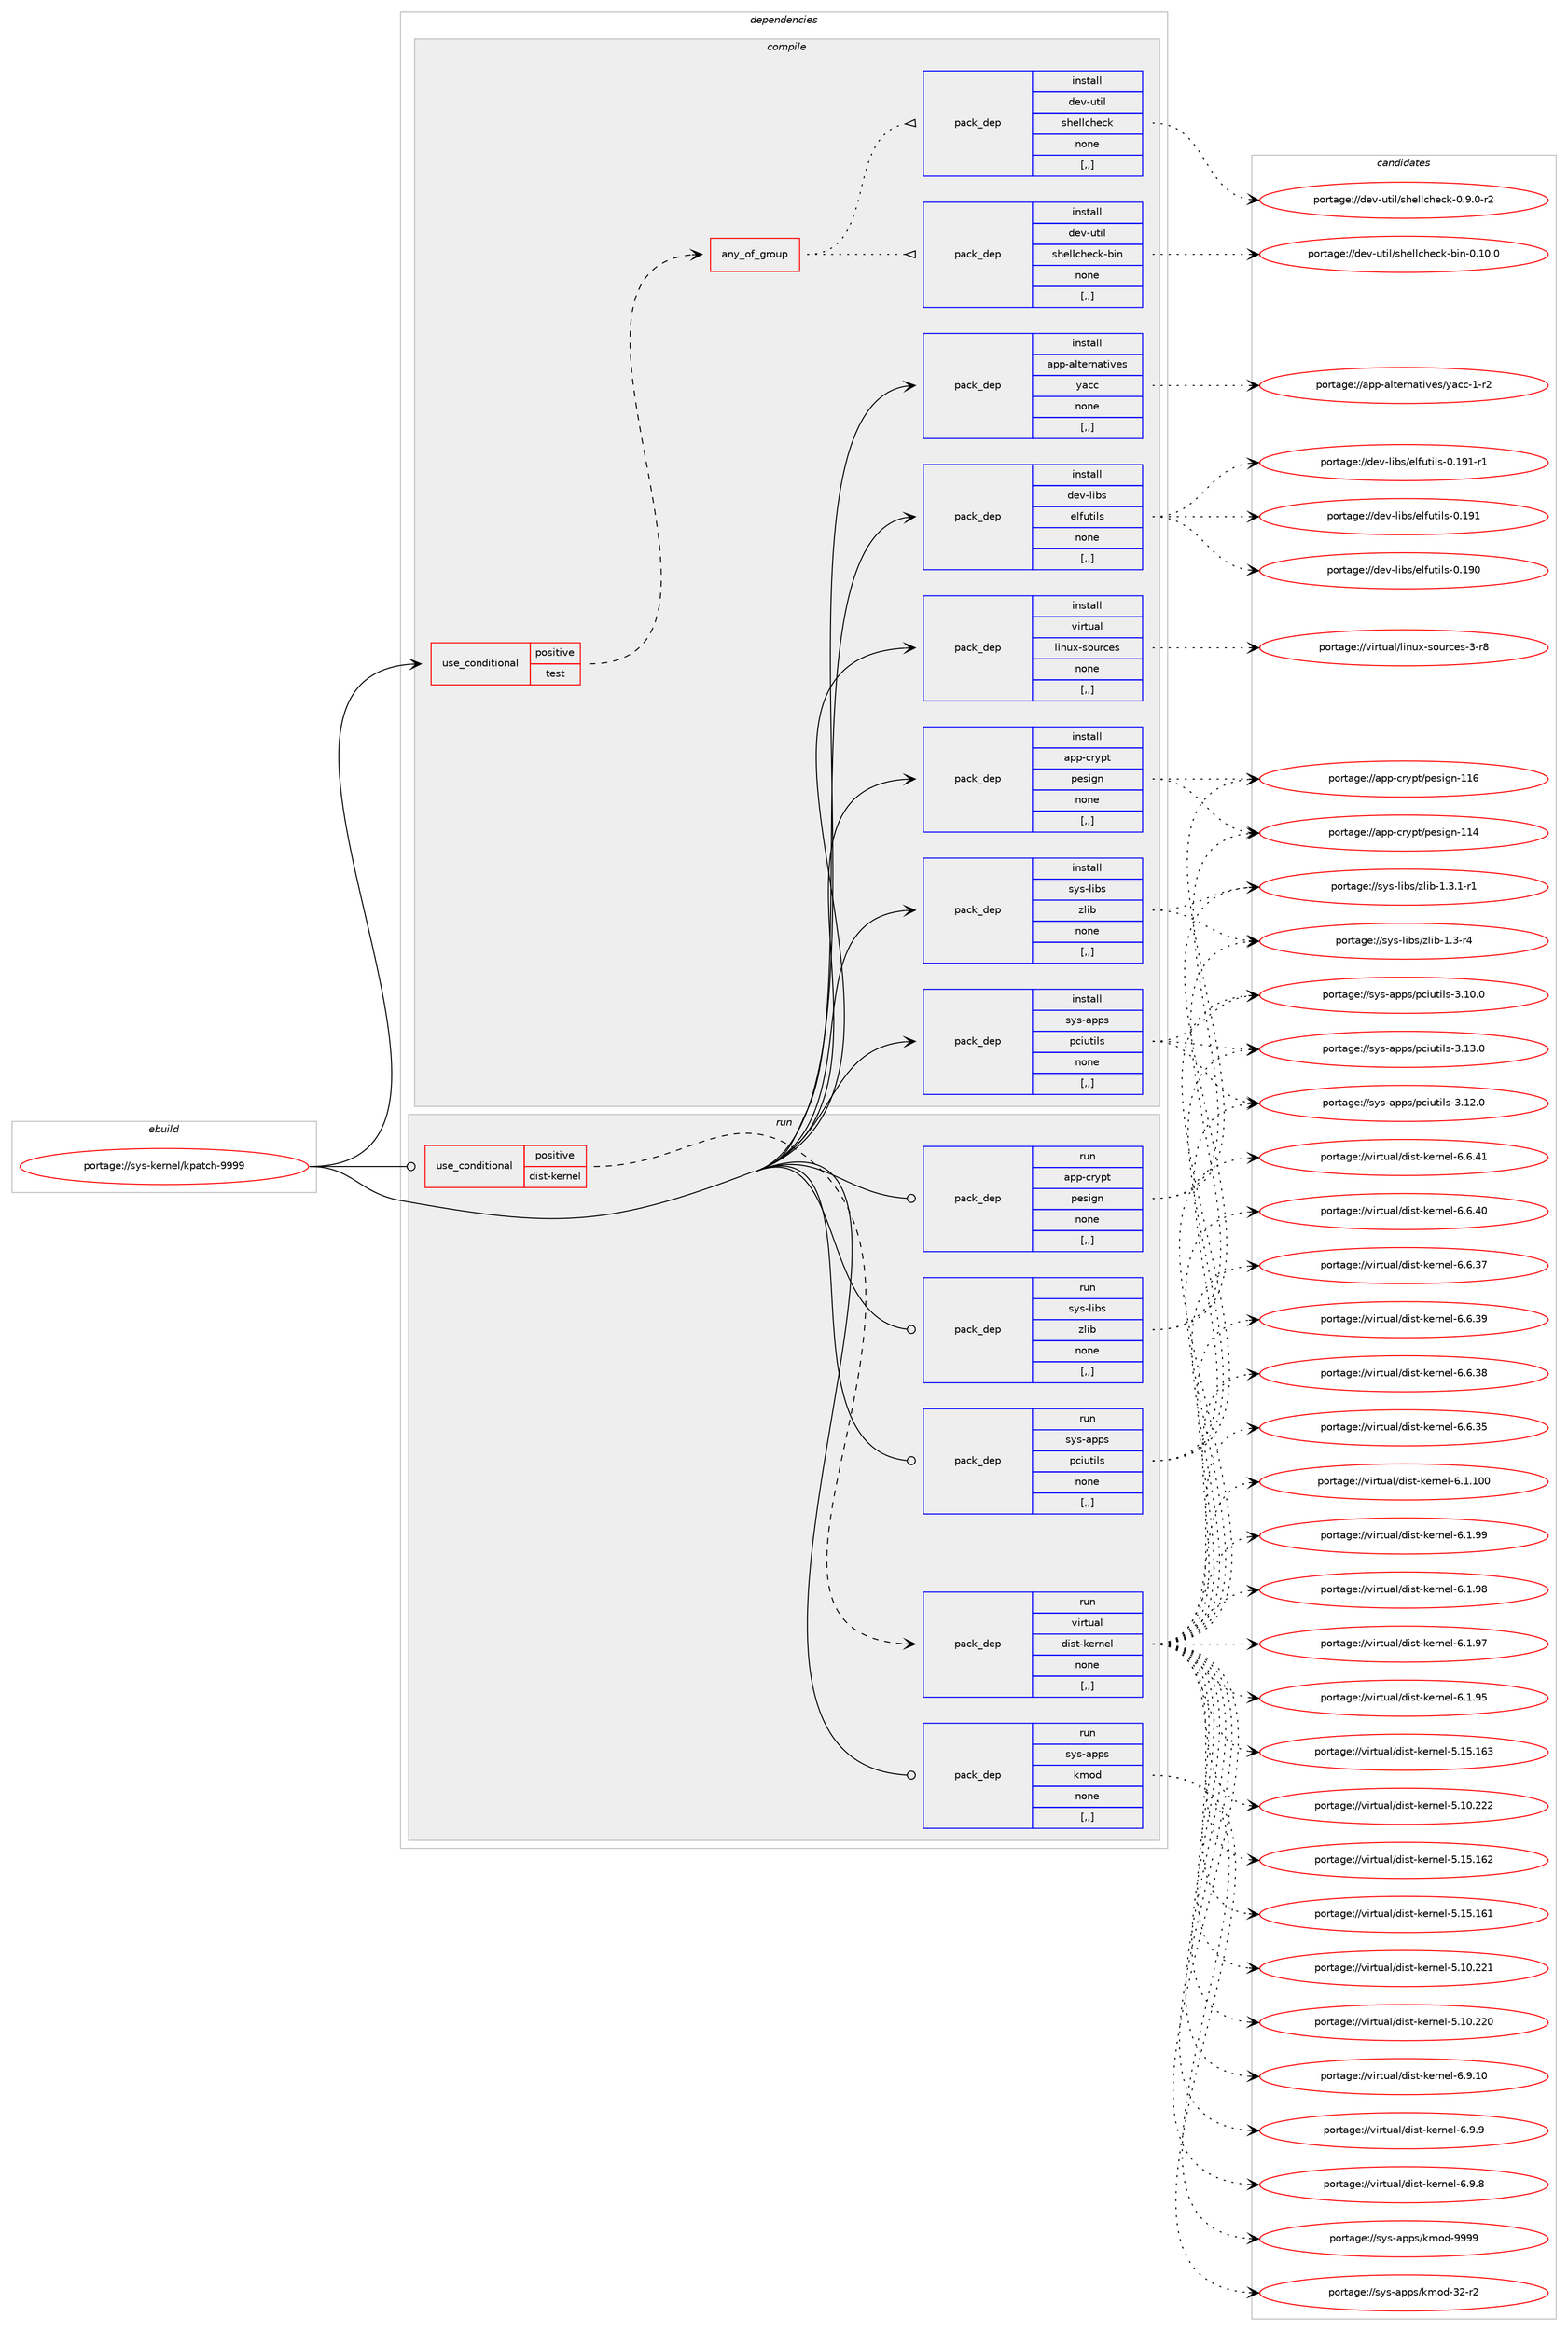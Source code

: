digraph prolog {

# *************
# Graph options
# *************

newrank=true;
concentrate=true;
compound=true;
graph [rankdir=LR,fontname=Helvetica,fontsize=10,ranksep=1.5];#, ranksep=2.5, nodesep=0.2];
edge  [arrowhead=vee];
node  [fontname=Helvetica,fontsize=10];

# **********
# The ebuild
# **********

subgraph cluster_leftcol {
color=gray;
label=<<i>ebuild</i>>;
id [label="portage://sys-kernel/kpatch-9999", color=red, width=4, href="../sys-kernel/kpatch-9999.svg"];
}

# ****************
# The dependencies
# ****************

subgraph cluster_midcol {
color=gray;
label=<<i>dependencies</i>>;
subgraph cluster_compile {
fillcolor="#eeeeee";
style=filled;
label=<<i>compile</i>>;
subgraph cond117252 {
dependency439747 [label=<<TABLE BORDER="0" CELLBORDER="1" CELLSPACING="0" CELLPADDING="4"><TR><TD ROWSPAN="3" CELLPADDING="10">use_conditional</TD></TR><TR><TD>positive</TD></TR><TR><TD>test</TD></TR></TABLE>>, shape=none, color=red];
subgraph any2764 {
dependency439748 [label=<<TABLE BORDER="0" CELLBORDER="1" CELLSPACING="0" CELLPADDING="4"><TR><TD CELLPADDING="10">any_of_group</TD></TR></TABLE>>, shape=none, color=red];subgraph pack319502 {
dependency439749 [label=<<TABLE BORDER="0" CELLBORDER="1" CELLSPACING="0" CELLPADDING="4" WIDTH="220"><TR><TD ROWSPAN="6" CELLPADDING="30">pack_dep</TD></TR><TR><TD WIDTH="110">install</TD></TR><TR><TD>dev-util</TD></TR><TR><TD>shellcheck-bin</TD></TR><TR><TD>none</TD></TR><TR><TD>[,,]</TD></TR></TABLE>>, shape=none, color=blue];
}
dependency439748:e -> dependency439749:w [weight=20,style="dotted",arrowhead="oinv"];
subgraph pack319503 {
dependency439750 [label=<<TABLE BORDER="0" CELLBORDER="1" CELLSPACING="0" CELLPADDING="4" WIDTH="220"><TR><TD ROWSPAN="6" CELLPADDING="30">pack_dep</TD></TR><TR><TD WIDTH="110">install</TD></TR><TR><TD>dev-util</TD></TR><TR><TD>shellcheck</TD></TR><TR><TD>none</TD></TR><TR><TD>[,,]</TD></TR></TABLE>>, shape=none, color=blue];
}
dependency439748:e -> dependency439750:w [weight=20,style="dotted",arrowhead="oinv"];
}
dependency439747:e -> dependency439748:w [weight=20,style="dashed",arrowhead="vee"];
}
id:e -> dependency439747:w [weight=20,style="solid",arrowhead="vee"];
subgraph pack319504 {
dependency439751 [label=<<TABLE BORDER="0" CELLBORDER="1" CELLSPACING="0" CELLPADDING="4" WIDTH="220"><TR><TD ROWSPAN="6" CELLPADDING="30">pack_dep</TD></TR><TR><TD WIDTH="110">install</TD></TR><TR><TD>app-alternatives</TD></TR><TR><TD>yacc</TD></TR><TR><TD>none</TD></TR><TR><TD>[,,]</TD></TR></TABLE>>, shape=none, color=blue];
}
id:e -> dependency439751:w [weight=20,style="solid",arrowhead="vee"];
subgraph pack319505 {
dependency439752 [label=<<TABLE BORDER="0" CELLBORDER="1" CELLSPACING="0" CELLPADDING="4" WIDTH="220"><TR><TD ROWSPAN="6" CELLPADDING="30">pack_dep</TD></TR><TR><TD WIDTH="110">install</TD></TR><TR><TD>app-crypt</TD></TR><TR><TD>pesign</TD></TR><TR><TD>none</TD></TR><TR><TD>[,,]</TD></TR></TABLE>>, shape=none, color=blue];
}
id:e -> dependency439752:w [weight=20,style="solid",arrowhead="vee"];
subgraph pack319506 {
dependency439753 [label=<<TABLE BORDER="0" CELLBORDER="1" CELLSPACING="0" CELLPADDING="4" WIDTH="220"><TR><TD ROWSPAN="6" CELLPADDING="30">pack_dep</TD></TR><TR><TD WIDTH="110">install</TD></TR><TR><TD>dev-libs</TD></TR><TR><TD>elfutils</TD></TR><TR><TD>none</TD></TR><TR><TD>[,,]</TD></TR></TABLE>>, shape=none, color=blue];
}
id:e -> dependency439753:w [weight=20,style="solid",arrowhead="vee"];
subgraph pack319507 {
dependency439754 [label=<<TABLE BORDER="0" CELLBORDER="1" CELLSPACING="0" CELLPADDING="4" WIDTH="220"><TR><TD ROWSPAN="6" CELLPADDING="30">pack_dep</TD></TR><TR><TD WIDTH="110">install</TD></TR><TR><TD>sys-apps</TD></TR><TR><TD>pciutils</TD></TR><TR><TD>none</TD></TR><TR><TD>[,,]</TD></TR></TABLE>>, shape=none, color=blue];
}
id:e -> dependency439754:w [weight=20,style="solid",arrowhead="vee"];
subgraph pack319508 {
dependency439755 [label=<<TABLE BORDER="0" CELLBORDER="1" CELLSPACING="0" CELLPADDING="4" WIDTH="220"><TR><TD ROWSPAN="6" CELLPADDING="30">pack_dep</TD></TR><TR><TD WIDTH="110">install</TD></TR><TR><TD>sys-libs</TD></TR><TR><TD>zlib</TD></TR><TR><TD>none</TD></TR><TR><TD>[,,]</TD></TR></TABLE>>, shape=none, color=blue];
}
id:e -> dependency439755:w [weight=20,style="solid",arrowhead="vee"];
subgraph pack319509 {
dependency439756 [label=<<TABLE BORDER="0" CELLBORDER="1" CELLSPACING="0" CELLPADDING="4" WIDTH="220"><TR><TD ROWSPAN="6" CELLPADDING="30">pack_dep</TD></TR><TR><TD WIDTH="110">install</TD></TR><TR><TD>virtual</TD></TR><TR><TD>linux-sources</TD></TR><TR><TD>none</TD></TR><TR><TD>[,,]</TD></TR></TABLE>>, shape=none, color=blue];
}
id:e -> dependency439756:w [weight=20,style="solid",arrowhead="vee"];
}
subgraph cluster_compileandrun {
fillcolor="#eeeeee";
style=filled;
label=<<i>compile and run</i>>;
}
subgraph cluster_run {
fillcolor="#eeeeee";
style=filled;
label=<<i>run</i>>;
subgraph cond117253 {
dependency439757 [label=<<TABLE BORDER="0" CELLBORDER="1" CELLSPACING="0" CELLPADDING="4"><TR><TD ROWSPAN="3" CELLPADDING="10">use_conditional</TD></TR><TR><TD>positive</TD></TR><TR><TD>dist-kernel</TD></TR></TABLE>>, shape=none, color=red];
subgraph pack319510 {
dependency439758 [label=<<TABLE BORDER="0" CELLBORDER="1" CELLSPACING="0" CELLPADDING="4" WIDTH="220"><TR><TD ROWSPAN="6" CELLPADDING="30">pack_dep</TD></TR><TR><TD WIDTH="110">run</TD></TR><TR><TD>virtual</TD></TR><TR><TD>dist-kernel</TD></TR><TR><TD>none</TD></TR><TR><TD>[,,]</TD></TR></TABLE>>, shape=none, color=blue];
}
dependency439757:e -> dependency439758:w [weight=20,style="dashed",arrowhead="vee"];
}
id:e -> dependency439757:w [weight=20,style="solid",arrowhead="odot"];
subgraph pack319511 {
dependency439759 [label=<<TABLE BORDER="0" CELLBORDER="1" CELLSPACING="0" CELLPADDING="4" WIDTH="220"><TR><TD ROWSPAN="6" CELLPADDING="30">pack_dep</TD></TR><TR><TD WIDTH="110">run</TD></TR><TR><TD>app-crypt</TD></TR><TR><TD>pesign</TD></TR><TR><TD>none</TD></TR><TR><TD>[,,]</TD></TR></TABLE>>, shape=none, color=blue];
}
id:e -> dependency439759:w [weight=20,style="solid",arrowhead="odot"];
subgraph pack319512 {
dependency439760 [label=<<TABLE BORDER="0" CELLBORDER="1" CELLSPACING="0" CELLPADDING="4" WIDTH="220"><TR><TD ROWSPAN="6" CELLPADDING="30">pack_dep</TD></TR><TR><TD WIDTH="110">run</TD></TR><TR><TD>sys-apps</TD></TR><TR><TD>kmod</TD></TR><TR><TD>none</TD></TR><TR><TD>[,,]</TD></TR></TABLE>>, shape=none, color=blue];
}
id:e -> dependency439760:w [weight=20,style="solid",arrowhead="odot"];
subgraph pack319513 {
dependency439761 [label=<<TABLE BORDER="0" CELLBORDER="1" CELLSPACING="0" CELLPADDING="4" WIDTH="220"><TR><TD ROWSPAN="6" CELLPADDING="30">pack_dep</TD></TR><TR><TD WIDTH="110">run</TD></TR><TR><TD>sys-apps</TD></TR><TR><TD>pciutils</TD></TR><TR><TD>none</TD></TR><TR><TD>[,,]</TD></TR></TABLE>>, shape=none, color=blue];
}
id:e -> dependency439761:w [weight=20,style="solid",arrowhead="odot"];
subgraph pack319514 {
dependency439762 [label=<<TABLE BORDER="0" CELLBORDER="1" CELLSPACING="0" CELLPADDING="4" WIDTH="220"><TR><TD ROWSPAN="6" CELLPADDING="30">pack_dep</TD></TR><TR><TD WIDTH="110">run</TD></TR><TR><TD>sys-libs</TD></TR><TR><TD>zlib</TD></TR><TR><TD>none</TD></TR><TR><TD>[,,]</TD></TR></TABLE>>, shape=none, color=blue];
}
id:e -> dependency439762:w [weight=20,style="solid",arrowhead="odot"];
}
}

# **************
# The candidates
# **************

subgraph cluster_choices {
rank=same;
color=gray;
label=<<i>candidates</i>>;

subgraph choice319502 {
color=black;
nodesep=1;
choice10010111845117116105108471151041011081089910410199107459810511045484649484648 [label="portage://dev-util/shellcheck-bin-0.10.0", color=red, width=4,href="../dev-util/shellcheck-bin-0.10.0.svg"];
dependency439749:e -> choice10010111845117116105108471151041011081089910410199107459810511045484649484648:w [style=dotted,weight="100"];
}
subgraph choice319503 {
color=black;
nodesep=1;
choice100101118451171161051084711510410110810899104101991074548465746484511450 [label="portage://dev-util/shellcheck-0.9.0-r2", color=red, width=4,href="../dev-util/shellcheck-0.9.0-r2.svg"];
dependency439750:e -> choice100101118451171161051084711510410110810899104101991074548465746484511450:w [style=dotted,weight="100"];
}
subgraph choice319504 {
color=black;
nodesep=1;
choice971121124597108116101114110971161051181011154712197999945494511450 [label="portage://app-alternatives/yacc-1-r2", color=red, width=4,href="../app-alternatives/yacc-1-r2.svg"];
dependency439751:e -> choice971121124597108116101114110971161051181011154712197999945494511450:w [style=dotted,weight="100"];
}
subgraph choice319505 {
color=black;
nodesep=1;
choice9711211245991141211121164711210111510510311045494954 [label="portage://app-crypt/pesign-116", color=red, width=4,href="../app-crypt/pesign-116.svg"];
choice9711211245991141211121164711210111510510311045494952 [label="portage://app-crypt/pesign-114", color=red, width=4,href="../app-crypt/pesign-114.svg"];
dependency439752:e -> choice9711211245991141211121164711210111510510311045494954:w [style=dotted,weight="100"];
dependency439752:e -> choice9711211245991141211121164711210111510510311045494952:w [style=dotted,weight="100"];
}
subgraph choice319506 {
color=black;
nodesep=1;
choice1001011184510810598115471011081021171161051081154548464957494511449 [label="portage://dev-libs/elfutils-0.191-r1", color=red, width=4,href="../dev-libs/elfutils-0.191-r1.svg"];
choice100101118451081059811547101108102117116105108115454846495749 [label="portage://dev-libs/elfutils-0.191", color=red, width=4,href="../dev-libs/elfutils-0.191.svg"];
choice100101118451081059811547101108102117116105108115454846495748 [label="portage://dev-libs/elfutils-0.190", color=red, width=4,href="../dev-libs/elfutils-0.190.svg"];
dependency439753:e -> choice1001011184510810598115471011081021171161051081154548464957494511449:w [style=dotted,weight="100"];
dependency439753:e -> choice100101118451081059811547101108102117116105108115454846495749:w [style=dotted,weight="100"];
dependency439753:e -> choice100101118451081059811547101108102117116105108115454846495748:w [style=dotted,weight="100"];
}
subgraph choice319507 {
color=black;
nodesep=1;
choice1151211154597112112115471129910511711610510811545514649514648 [label="portage://sys-apps/pciutils-3.13.0", color=red, width=4,href="../sys-apps/pciutils-3.13.0.svg"];
choice1151211154597112112115471129910511711610510811545514649504648 [label="portage://sys-apps/pciutils-3.12.0", color=red, width=4,href="../sys-apps/pciutils-3.12.0.svg"];
choice1151211154597112112115471129910511711610510811545514649484648 [label="portage://sys-apps/pciutils-3.10.0", color=red, width=4,href="../sys-apps/pciutils-3.10.0.svg"];
dependency439754:e -> choice1151211154597112112115471129910511711610510811545514649514648:w [style=dotted,weight="100"];
dependency439754:e -> choice1151211154597112112115471129910511711610510811545514649504648:w [style=dotted,weight="100"];
dependency439754:e -> choice1151211154597112112115471129910511711610510811545514649484648:w [style=dotted,weight="100"];
}
subgraph choice319508 {
color=black;
nodesep=1;
choice115121115451081059811547122108105984549465146494511449 [label="portage://sys-libs/zlib-1.3.1-r1", color=red, width=4,href="../sys-libs/zlib-1.3.1-r1.svg"];
choice11512111545108105981154712210810598454946514511452 [label="portage://sys-libs/zlib-1.3-r4", color=red, width=4,href="../sys-libs/zlib-1.3-r4.svg"];
dependency439755:e -> choice115121115451081059811547122108105984549465146494511449:w [style=dotted,weight="100"];
dependency439755:e -> choice11512111545108105981154712210810598454946514511452:w [style=dotted,weight="100"];
}
subgraph choice319509 {
color=black;
nodesep=1;
choice1181051141161179710847108105110117120451151111171149910111545514511456 [label="portage://virtual/linux-sources-3-r8", color=red, width=4,href="../virtual/linux-sources-3-r8.svg"];
dependency439756:e -> choice1181051141161179710847108105110117120451151111171149910111545514511456:w [style=dotted,weight="100"];
}
subgraph choice319510 {
color=black;
nodesep=1;
choice11810511411611797108471001051151164510710111411010110845544657464948 [label="portage://virtual/dist-kernel-6.9.10", color=red, width=4,href="../virtual/dist-kernel-6.9.10.svg"];
choice118105114116117971084710010511511645107101114110101108455446574657 [label="portage://virtual/dist-kernel-6.9.9", color=red, width=4,href="../virtual/dist-kernel-6.9.9.svg"];
choice118105114116117971084710010511511645107101114110101108455446574656 [label="portage://virtual/dist-kernel-6.9.8", color=red, width=4,href="../virtual/dist-kernel-6.9.8.svg"];
choice11810511411611797108471001051151164510710111411010110845544654465249 [label="portage://virtual/dist-kernel-6.6.41", color=red, width=4,href="../virtual/dist-kernel-6.6.41.svg"];
choice11810511411611797108471001051151164510710111411010110845544654465248 [label="portage://virtual/dist-kernel-6.6.40", color=red, width=4,href="../virtual/dist-kernel-6.6.40.svg"];
choice11810511411611797108471001051151164510710111411010110845544654465157 [label="portage://virtual/dist-kernel-6.6.39", color=red, width=4,href="../virtual/dist-kernel-6.6.39.svg"];
choice11810511411611797108471001051151164510710111411010110845544654465156 [label="portage://virtual/dist-kernel-6.6.38", color=red, width=4,href="../virtual/dist-kernel-6.6.38.svg"];
choice11810511411611797108471001051151164510710111411010110845544654465155 [label="portage://virtual/dist-kernel-6.6.37", color=red, width=4,href="../virtual/dist-kernel-6.6.37.svg"];
choice11810511411611797108471001051151164510710111411010110845544654465153 [label="portage://virtual/dist-kernel-6.6.35", color=red, width=4,href="../virtual/dist-kernel-6.6.35.svg"];
choice1181051141161179710847100105115116451071011141101011084554464946494848 [label="portage://virtual/dist-kernel-6.1.100", color=red, width=4,href="../virtual/dist-kernel-6.1.100.svg"];
choice11810511411611797108471001051151164510710111411010110845544649465757 [label="portage://virtual/dist-kernel-6.1.99", color=red, width=4,href="../virtual/dist-kernel-6.1.99.svg"];
choice11810511411611797108471001051151164510710111411010110845544649465756 [label="portage://virtual/dist-kernel-6.1.98", color=red, width=4,href="../virtual/dist-kernel-6.1.98.svg"];
choice11810511411611797108471001051151164510710111411010110845544649465755 [label="portage://virtual/dist-kernel-6.1.97", color=red, width=4,href="../virtual/dist-kernel-6.1.97.svg"];
choice11810511411611797108471001051151164510710111411010110845544649465753 [label="portage://virtual/dist-kernel-6.1.95", color=red, width=4,href="../virtual/dist-kernel-6.1.95.svg"];
choice118105114116117971084710010511511645107101114110101108455346495346495451 [label="portage://virtual/dist-kernel-5.15.163", color=red, width=4,href="../virtual/dist-kernel-5.15.163.svg"];
choice118105114116117971084710010511511645107101114110101108455346495346495450 [label="portage://virtual/dist-kernel-5.15.162", color=red, width=4,href="../virtual/dist-kernel-5.15.162.svg"];
choice118105114116117971084710010511511645107101114110101108455346495346495449 [label="portage://virtual/dist-kernel-5.15.161", color=red, width=4,href="../virtual/dist-kernel-5.15.161.svg"];
choice118105114116117971084710010511511645107101114110101108455346494846505050 [label="portage://virtual/dist-kernel-5.10.222", color=red, width=4,href="../virtual/dist-kernel-5.10.222.svg"];
choice118105114116117971084710010511511645107101114110101108455346494846505049 [label="portage://virtual/dist-kernel-5.10.221", color=red, width=4,href="../virtual/dist-kernel-5.10.221.svg"];
choice118105114116117971084710010511511645107101114110101108455346494846505048 [label="portage://virtual/dist-kernel-5.10.220", color=red, width=4,href="../virtual/dist-kernel-5.10.220.svg"];
dependency439758:e -> choice11810511411611797108471001051151164510710111411010110845544657464948:w [style=dotted,weight="100"];
dependency439758:e -> choice118105114116117971084710010511511645107101114110101108455446574657:w [style=dotted,weight="100"];
dependency439758:e -> choice118105114116117971084710010511511645107101114110101108455446574656:w [style=dotted,weight="100"];
dependency439758:e -> choice11810511411611797108471001051151164510710111411010110845544654465249:w [style=dotted,weight="100"];
dependency439758:e -> choice11810511411611797108471001051151164510710111411010110845544654465248:w [style=dotted,weight="100"];
dependency439758:e -> choice11810511411611797108471001051151164510710111411010110845544654465157:w [style=dotted,weight="100"];
dependency439758:e -> choice11810511411611797108471001051151164510710111411010110845544654465156:w [style=dotted,weight="100"];
dependency439758:e -> choice11810511411611797108471001051151164510710111411010110845544654465155:w [style=dotted,weight="100"];
dependency439758:e -> choice11810511411611797108471001051151164510710111411010110845544654465153:w [style=dotted,weight="100"];
dependency439758:e -> choice1181051141161179710847100105115116451071011141101011084554464946494848:w [style=dotted,weight="100"];
dependency439758:e -> choice11810511411611797108471001051151164510710111411010110845544649465757:w [style=dotted,weight="100"];
dependency439758:e -> choice11810511411611797108471001051151164510710111411010110845544649465756:w [style=dotted,weight="100"];
dependency439758:e -> choice11810511411611797108471001051151164510710111411010110845544649465755:w [style=dotted,weight="100"];
dependency439758:e -> choice11810511411611797108471001051151164510710111411010110845544649465753:w [style=dotted,weight="100"];
dependency439758:e -> choice118105114116117971084710010511511645107101114110101108455346495346495451:w [style=dotted,weight="100"];
dependency439758:e -> choice118105114116117971084710010511511645107101114110101108455346495346495450:w [style=dotted,weight="100"];
dependency439758:e -> choice118105114116117971084710010511511645107101114110101108455346495346495449:w [style=dotted,weight="100"];
dependency439758:e -> choice118105114116117971084710010511511645107101114110101108455346494846505050:w [style=dotted,weight="100"];
dependency439758:e -> choice118105114116117971084710010511511645107101114110101108455346494846505049:w [style=dotted,weight="100"];
dependency439758:e -> choice118105114116117971084710010511511645107101114110101108455346494846505048:w [style=dotted,weight="100"];
}
subgraph choice319511 {
color=black;
nodesep=1;
choice9711211245991141211121164711210111510510311045494954 [label="portage://app-crypt/pesign-116", color=red, width=4,href="../app-crypt/pesign-116.svg"];
choice9711211245991141211121164711210111510510311045494952 [label="portage://app-crypt/pesign-114", color=red, width=4,href="../app-crypt/pesign-114.svg"];
dependency439759:e -> choice9711211245991141211121164711210111510510311045494954:w [style=dotted,weight="100"];
dependency439759:e -> choice9711211245991141211121164711210111510510311045494952:w [style=dotted,weight="100"];
}
subgraph choice319512 {
color=black;
nodesep=1;
choice1151211154597112112115471071091111004557575757 [label="portage://sys-apps/kmod-9999", color=red, width=4,href="../sys-apps/kmod-9999.svg"];
choice1151211154597112112115471071091111004551504511450 [label="portage://sys-apps/kmod-32-r2", color=red, width=4,href="../sys-apps/kmod-32-r2.svg"];
dependency439760:e -> choice1151211154597112112115471071091111004557575757:w [style=dotted,weight="100"];
dependency439760:e -> choice1151211154597112112115471071091111004551504511450:w [style=dotted,weight="100"];
}
subgraph choice319513 {
color=black;
nodesep=1;
choice1151211154597112112115471129910511711610510811545514649514648 [label="portage://sys-apps/pciutils-3.13.0", color=red, width=4,href="../sys-apps/pciutils-3.13.0.svg"];
choice1151211154597112112115471129910511711610510811545514649504648 [label="portage://sys-apps/pciutils-3.12.0", color=red, width=4,href="../sys-apps/pciutils-3.12.0.svg"];
choice1151211154597112112115471129910511711610510811545514649484648 [label="portage://sys-apps/pciutils-3.10.0", color=red, width=4,href="../sys-apps/pciutils-3.10.0.svg"];
dependency439761:e -> choice1151211154597112112115471129910511711610510811545514649514648:w [style=dotted,weight="100"];
dependency439761:e -> choice1151211154597112112115471129910511711610510811545514649504648:w [style=dotted,weight="100"];
dependency439761:e -> choice1151211154597112112115471129910511711610510811545514649484648:w [style=dotted,weight="100"];
}
subgraph choice319514 {
color=black;
nodesep=1;
choice115121115451081059811547122108105984549465146494511449 [label="portage://sys-libs/zlib-1.3.1-r1", color=red, width=4,href="../sys-libs/zlib-1.3.1-r1.svg"];
choice11512111545108105981154712210810598454946514511452 [label="portage://sys-libs/zlib-1.3-r4", color=red, width=4,href="../sys-libs/zlib-1.3-r4.svg"];
dependency439762:e -> choice115121115451081059811547122108105984549465146494511449:w [style=dotted,weight="100"];
dependency439762:e -> choice11512111545108105981154712210810598454946514511452:w [style=dotted,weight="100"];
}
}

}
